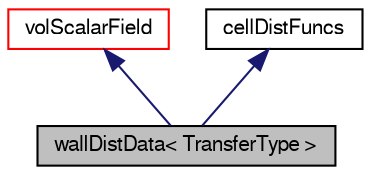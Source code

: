 digraph "wallDistData&lt; TransferType &gt;"
{
  bgcolor="transparent";
  edge [fontname="FreeSans",fontsize="10",labelfontname="FreeSans",labelfontsize="10"];
  node [fontname="FreeSans",fontsize="10",shape=record];
  Node15 [label="wallDistData\< TransferType \>",height=0.2,width=0.4,color="black", fillcolor="grey75", style="filled", fontcolor="black"];
  Node16 -> Node15 [dir="back",color="midnightblue",fontsize="10",style="solid",fontname="FreeSans"];
  Node16 [label="volScalarField",height=0.2,width=0.4,color="red",URL="$a22434.html",tooltip="Generic GeometricField class. "];
  Node32 -> Node15 [dir="back",color="midnightblue",fontsize="10",style="solid",fontname="FreeSans"];
  Node32 [label="cellDistFuncs",height=0.2,width=0.4,color="black",URL="$a24958.html",tooltip="Collection of functions used in wall distance calculation. "];
}
